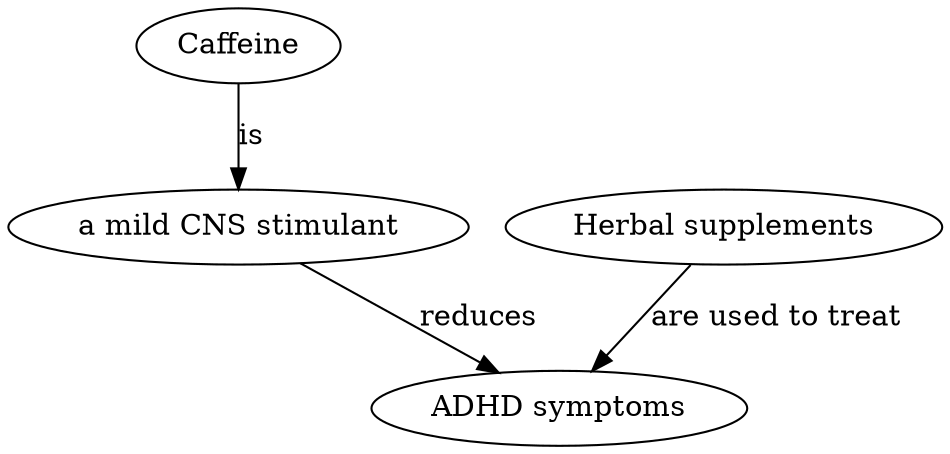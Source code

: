 # dot -oconcept_map.pdf -Tpdf concept_map.dot
digraph G {
    "Caffeine" [height=0.5];
    "a mild CNS stimulant" [height=0.5];
    "Herbal supplements" [height=0.5];
    "ADHD symptoms" [height=0.5];

    "Caffeine"  -> "a mild CNS stimulant" [label="is"];
    "a mild CNS stimulant"  -> "ADHD symptoms" [label="reduces"];
    "Herbal supplements" -> "ADHD symptoms" [label="are used to treat"];
}